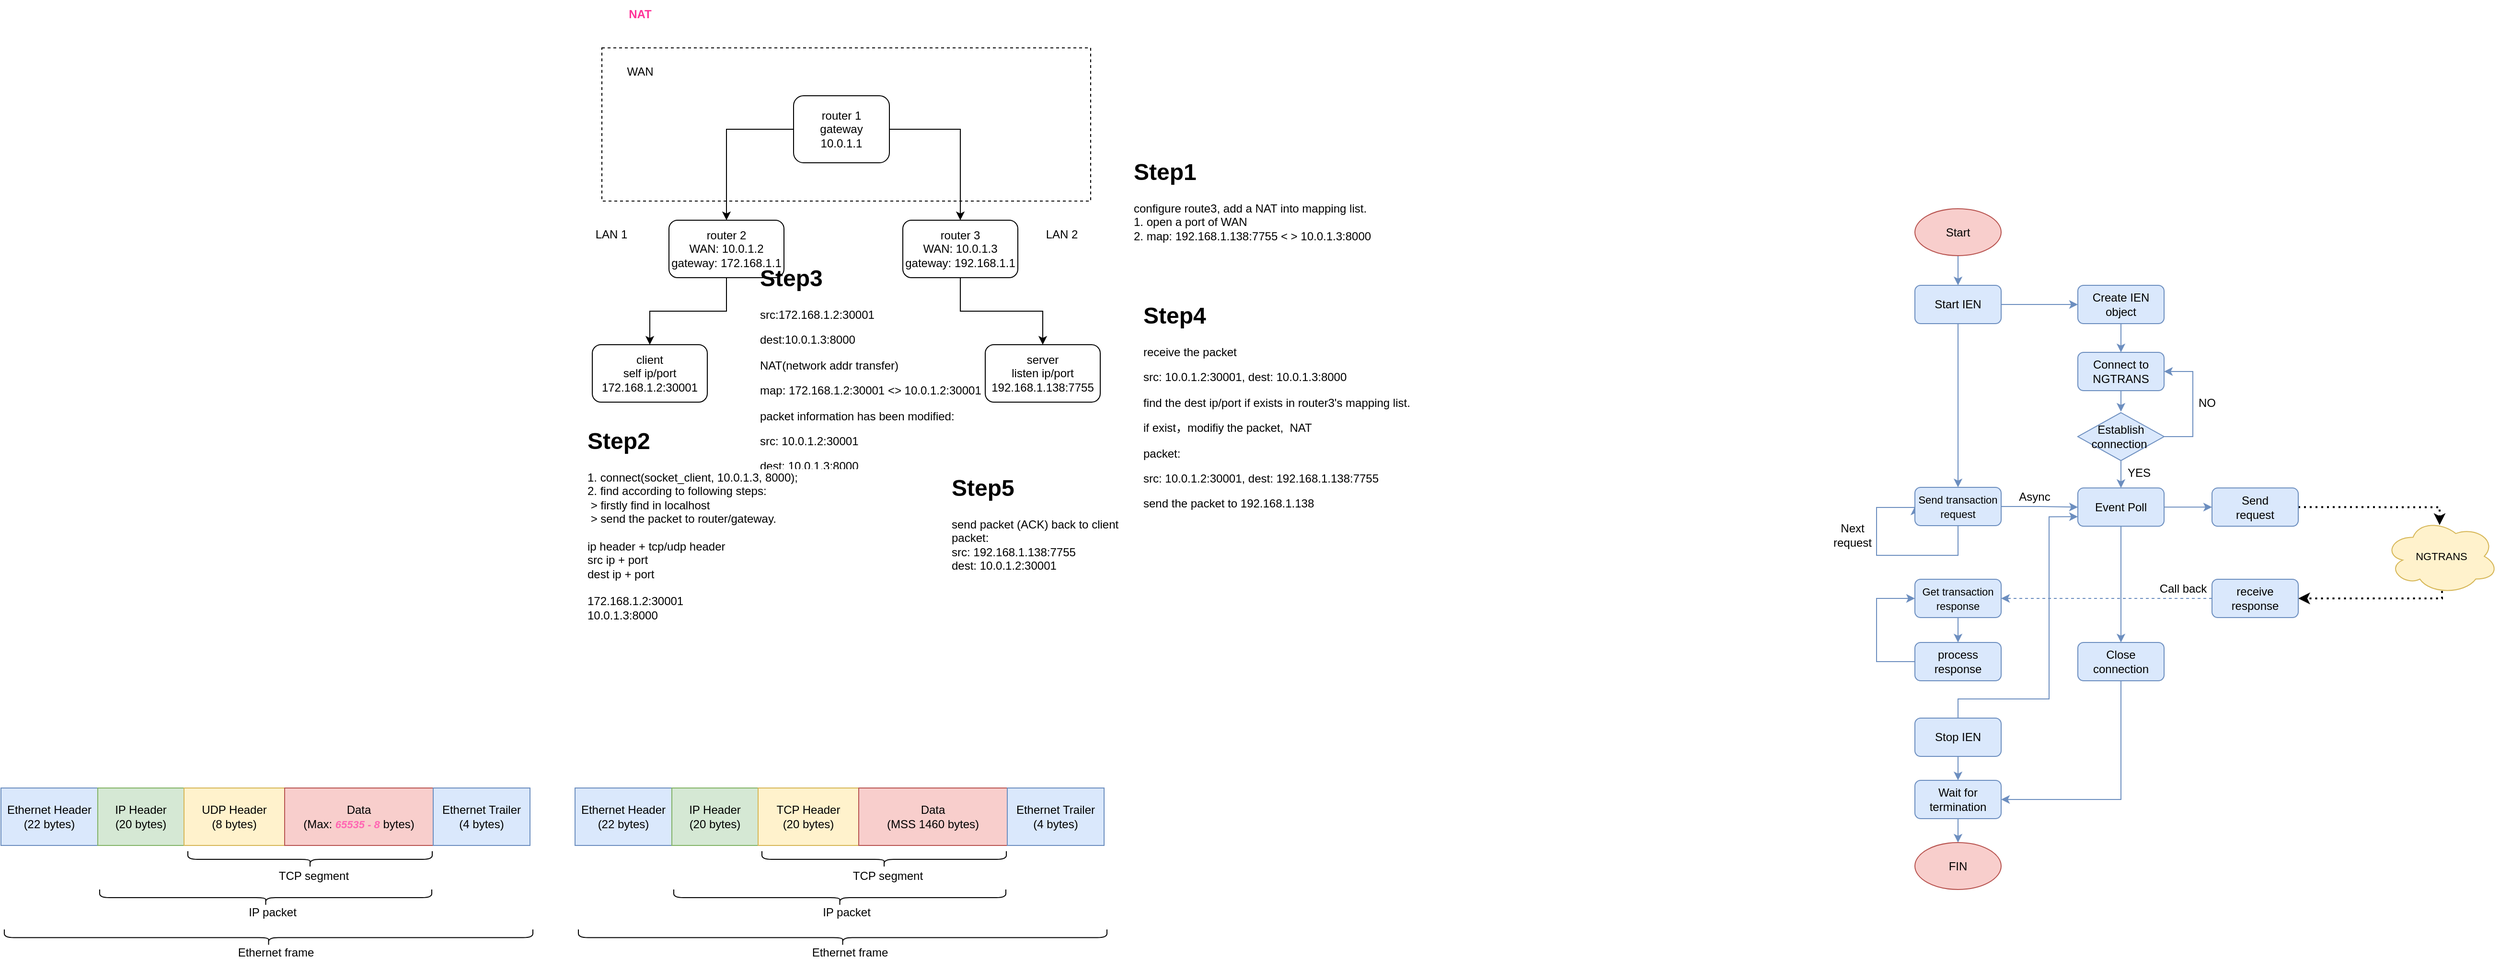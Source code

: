 <mxfile version="20.3.3" type="github">
  <diagram id="v6T6caYfrksYSBO10d0g" name="Page-1">
    <mxGraphModel dx="2221" dy="762" grid="0" gridSize="10" guides="1" tooltips="1" connect="1" arrows="1" fold="1" page="0" pageScale="1" pageWidth="827" pageHeight="1169" math="0" shadow="0">
      <root>
        <mxCell id="0" />
        <mxCell id="1" parent="0" />
        <mxCell id="7bpBVlcoPpbQ1vgJCoJ1-8" style="edgeStyle=orthogonalEdgeStyle;rounded=0;orthogonalLoop=1;jettySize=auto;html=1;exitX=0;exitY=0.5;exitDx=0;exitDy=0;entryX=0.5;entryY=0;entryDx=0;entryDy=0;" parent="1" source="7bpBVlcoPpbQ1vgJCoJ1-1" target="7bpBVlcoPpbQ1vgJCoJ1-3" edge="1">
          <mxGeometry relative="1" as="geometry" />
        </mxCell>
        <mxCell id="7bpBVlcoPpbQ1vgJCoJ1-10" style="edgeStyle=orthogonalEdgeStyle;rounded=0;orthogonalLoop=1;jettySize=auto;html=1;exitX=1;exitY=0.5;exitDx=0;exitDy=0;entryX=0.5;entryY=0;entryDx=0;entryDy=0;" parent="1" source="7bpBVlcoPpbQ1vgJCoJ1-1" target="7bpBVlcoPpbQ1vgJCoJ1-4" edge="1">
          <mxGeometry relative="1" as="geometry" />
        </mxCell>
        <mxCell id="7bpBVlcoPpbQ1vgJCoJ1-1" value="router 1&lt;br&gt;gateway&lt;br&gt;10.0.1.1" style="rounded=1;whiteSpace=wrap;html=1;" parent="1" vertex="1">
          <mxGeometry x="240" y="110" width="100" height="70" as="geometry" />
        </mxCell>
        <mxCell id="7bpBVlcoPpbQ1vgJCoJ1-9" style="edgeStyle=orthogonalEdgeStyle;rounded=0;orthogonalLoop=1;jettySize=auto;html=1;exitX=0.5;exitY=1;exitDx=0;exitDy=0;entryX=0.5;entryY=0;entryDx=0;entryDy=0;" parent="1" source="7bpBVlcoPpbQ1vgJCoJ1-3" target="7bpBVlcoPpbQ1vgJCoJ1-5" edge="1">
          <mxGeometry relative="1" as="geometry" />
        </mxCell>
        <mxCell id="7bpBVlcoPpbQ1vgJCoJ1-3" value="router 2&lt;br&gt;WAN: 10.0.1.2&lt;br&gt;gateway: 172.168.1.1" style="rounded=1;whiteSpace=wrap;html=1;" parent="1" vertex="1">
          <mxGeometry x="110" y="240" width="120" height="60" as="geometry" />
        </mxCell>
        <mxCell id="7bpBVlcoPpbQ1vgJCoJ1-11" style="edgeStyle=orthogonalEdgeStyle;rounded=0;orthogonalLoop=1;jettySize=auto;html=1;exitX=0.5;exitY=1;exitDx=0;exitDy=0;" parent="1" source="7bpBVlcoPpbQ1vgJCoJ1-4" target="7bpBVlcoPpbQ1vgJCoJ1-6" edge="1">
          <mxGeometry relative="1" as="geometry" />
        </mxCell>
        <mxCell id="7bpBVlcoPpbQ1vgJCoJ1-4" value="router 3&lt;br&gt;WAN: 10.0.1.3&lt;br&gt;gateway: 192.168.1.1" style="rounded=1;whiteSpace=wrap;html=1;" parent="1" vertex="1">
          <mxGeometry x="354" y="240" width="120" height="60" as="geometry" />
        </mxCell>
        <mxCell id="7bpBVlcoPpbQ1vgJCoJ1-5" value="client&lt;br&gt;self ip/port&lt;br&gt;172.168.1.2:30001" style="rounded=1;whiteSpace=wrap;html=1;" parent="1" vertex="1">
          <mxGeometry x="30" y="370" width="120" height="60" as="geometry" />
        </mxCell>
        <mxCell id="7bpBVlcoPpbQ1vgJCoJ1-6" value="server&lt;br&gt;listen ip/port 192.168.1.138:7755&lt;br&gt;" style="rounded=1;whiteSpace=wrap;html=1;" parent="1" vertex="1">
          <mxGeometry x="440" y="370" width="120" height="60" as="geometry" />
        </mxCell>
        <mxCell id="7bpBVlcoPpbQ1vgJCoJ1-12" value="" style="rounded=0;whiteSpace=wrap;html=1;fillColor=none;dashed=1;" parent="1" vertex="1">
          <mxGeometry x="40" y="60" width="510" height="160" as="geometry" />
        </mxCell>
        <mxCell id="7bpBVlcoPpbQ1vgJCoJ1-13" value="WAN" style="text;html=1;strokeColor=none;fillColor=none;align=center;verticalAlign=middle;whiteSpace=wrap;rounded=0;dashed=1;" parent="1" vertex="1">
          <mxGeometry x="50" y="70" width="60" height="30" as="geometry" />
        </mxCell>
        <mxCell id="7bpBVlcoPpbQ1vgJCoJ1-14" value="LAN 1" style="text;html=1;strokeColor=none;fillColor=none;align=center;verticalAlign=middle;whiteSpace=wrap;rounded=0;dashed=1;" parent="1" vertex="1">
          <mxGeometry x="20" y="240" width="60" height="30" as="geometry" />
        </mxCell>
        <mxCell id="7bpBVlcoPpbQ1vgJCoJ1-15" value="LAN 2" style="text;html=1;strokeColor=none;fillColor=none;align=center;verticalAlign=middle;whiteSpace=wrap;rounded=0;dashed=1;" parent="1" vertex="1">
          <mxGeometry x="490" y="240" width="60" height="30" as="geometry" />
        </mxCell>
        <mxCell id="7bpBVlcoPpbQ1vgJCoJ1-16" value="&lt;b&gt;&lt;font color=&quot;#ff3399&quot;&gt;NAT&lt;/font&gt;&lt;/b&gt;" style="text;html=1;strokeColor=none;fillColor=none;align=center;verticalAlign=middle;whiteSpace=wrap;rounded=0;dashed=1;" parent="1" vertex="1">
          <mxGeometry x="50" y="10" width="60" height="30" as="geometry" />
        </mxCell>
        <mxCell id="7bpBVlcoPpbQ1vgJCoJ1-18" value="&lt;h1&gt;Step1&lt;/h1&gt;&lt;div&gt;configure route3, add a NAT into mapping list.&lt;/div&gt;&lt;div&gt;1. open a port of WAN&lt;/div&gt;&lt;div&gt;2. map: 192.168.1.138:7755 &amp;lt; &amp;gt; 10.0.1.3:8000&lt;/div&gt;" style="text;html=1;strokeColor=none;fillColor=none;spacing=5;spacingTop=-20;whiteSpace=wrap;overflow=hidden;rounded=0;dashed=1;fontColor=#000000;" parent="1" vertex="1">
          <mxGeometry x="590" y="170" width="420" height="120" as="geometry" />
        </mxCell>
        <mxCell id="7bpBVlcoPpbQ1vgJCoJ1-19" value="&lt;h1&gt;Step2&lt;/h1&gt;&lt;div&gt;1. connect(socket_client, 10.0.1.3, 8000);&lt;/div&gt;&lt;div&gt;2. find according to following steps:&lt;/div&gt;&lt;div&gt;&amp;nbsp;&amp;gt; firstly find in localhost&lt;/div&gt;&lt;div&gt;&amp;nbsp;&amp;gt; send the packet to router/gateway.&lt;/div&gt;&lt;div&gt;&lt;br&gt;&lt;/div&gt;&lt;div&gt;ip header + tcp/udp header&lt;/div&gt;&lt;div&gt;src ip + port&lt;/div&gt;&lt;div&gt;dest ip + port&lt;/div&gt;&lt;div&gt;&lt;br&gt;&lt;/div&gt;&lt;div&gt;172.168.1.2:30001&lt;/div&gt;&lt;div&gt;10.0.1.3:8000&lt;/div&gt;" style="text;html=1;strokeColor=none;fillColor=none;spacing=5;spacingTop=-20;whiteSpace=wrap;overflow=hidden;rounded=0;dashed=1;fontColor=#000000;" parent="1" vertex="1">
          <mxGeometry x="20" y="451" width="260" height="219" as="geometry" />
        </mxCell>
        <mxCell id="7bpBVlcoPpbQ1vgJCoJ1-20" value="&lt;h1&gt;Step3&lt;/h1&gt;&lt;p&gt;src:172.168.1.2:30001&lt;/p&gt;&lt;p&gt;dest:10.0.1.3:8000&lt;/p&gt;&lt;p&gt;NAT(network addr transfer)&lt;/p&gt;&lt;p&gt;map: 172.168.1.2:30001 &amp;lt;&amp;gt; 10.0.1.2:30001&lt;/p&gt;&lt;p&gt;packet information has been modified:&lt;/p&gt;&lt;p&gt;src: 10.0.1.2:30001&lt;/p&gt;&lt;p&gt;dest: 10.0.1.3:8000&lt;/p&gt;&lt;p&gt;&lt;br&gt;&lt;/p&gt;" style="text;html=1;strokeColor=none;fillColor=none;spacing=5;spacingTop=-20;whiteSpace=wrap;overflow=hidden;rounded=0;dashed=1;fontColor=#000000;" parent="1" vertex="1">
          <mxGeometry x="200" y="281" width="320" height="219" as="geometry" />
        </mxCell>
        <mxCell id="7bpBVlcoPpbQ1vgJCoJ1-21" value="&lt;h1&gt;Step4&lt;/h1&gt;&lt;p&gt;receive the packet&lt;/p&gt;&lt;p&gt;src: 10.0.1.2:30001, dest: 10.0.1.3:8000&lt;/p&gt;&lt;p&gt;find the dest ip/port if exists in router3&#39;s mapping list.&lt;/p&gt;&lt;p&gt;if exist，modifiy the packet,&amp;nbsp; NAT&lt;/p&gt;&lt;p&gt;packet:&lt;/p&gt;&lt;p&gt;src: 10.0.1.2:30001, dest: 192.168.1.138:7755&lt;/p&gt;&lt;p&gt;send the packet to 192.168.1.138&lt;/p&gt;&lt;p&gt;&lt;br&gt;&lt;/p&gt;" style="text;html=1;strokeColor=none;fillColor=none;spacing=5;spacingTop=-20;whiteSpace=wrap;overflow=hidden;rounded=0;dashed=1;fontColor=#000000;" parent="1" vertex="1">
          <mxGeometry x="600" y="320" width="320" height="230" as="geometry" />
        </mxCell>
        <mxCell id="7bpBVlcoPpbQ1vgJCoJ1-22" value="&lt;h1&gt;Step5&lt;/h1&gt;&lt;div&gt;send packet (ACK) back to client&lt;/div&gt;&lt;div&gt;packet:&lt;/div&gt;&lt;div&gt;src: 192.168.1.138:7755&lt;/div&gt;&lt;div&gt;dest: 10.0.1.2:30001&amp;nbsp;&lt;/div&gt;" style="text;html=1;strokeColor=none;fillColor=none;spacing=5;spacingTop=-20;whiteSpace=wrap;overflow=hidden;rounded=0;dashed=1;fontColor=#000000;" parent="1" vertex="1">
          <mxGeometry x="400" y="500" width="220" height="120" as="geometry" />
        </mxCell>
        <mxCell id="-mfLECiSTr9w_7WeOcRc-66" style="edgeStyle=orthogonalEdgeStyle;rounded=0;orthogonalLoop=1;jettySize=auto;html=1;exitX=0.5;exitY=1;exitDx=0;exitDy=0;entryX=0.5;entryY=0;entryDx=0;entryDy=0;strokeWidth=1;fontSize=12;fillColor=#dae8fc;strokeColor=#6c8ebf;" parent="1" source="-mfLECiSTr9w_7WeOcRc-2" target="-mfLECiSTr9w_7WeOcRc-3" edge="1">
          <mxGeometry relative="1" as="geometry" />
        </mxCell>
        <mxCell id="-mfLECiSTr9w_7WeOcRc-2" value="Start" style="ellipse;whiteSpace=wrap;html=1;fillColor=#f8cecc;strokeColor=#b85450;" parent="1" vertex="1">
          <mxGeometry x="1410" y="228" width="90" height="49" as="geometry" />
        </mxCell>
        <mxCell id="-mfLECiSTr9w_7WeOcRc-9" style="edgeStyle=orthogonalEdgeStyle;rounded=0;orthogonalLoop=1;jettySize=auto;html=1;exitX=0.5;exitY=1;exitDx=0;exitDy=0;entryX=0.5;entryY=0;entryDx=0;entryDy=0;fillColor=#dae8fc;strokeColor=#6c8ebf;" parent="1" source="-mfLECiSTr9w_7WeOcRc-3" target="-mfLECiSTr9w_7WeOcRc-13" edge="1">
          <mxGeometry relative="1" as="geometry">
            <mxPoint x="1455" y="370" as="targetPoint" />
          </mxGeometry>
        </mxCell>
        <mxCell id="-mfLECiSTr9w_7WeOcRc-27" style="edgeStyle=orthogonalEdgeStyle;rounded=0;orthogonalLoop=1;jettySize=auto;html=1;exitX=1;exitY=0.5;exitDx=0;exitDy=0;entryX=0;entryY=0.5;entryDx=0;entryDy=0;fontSize=11;fillColor=#dae8fc;strokeColor=#6c8ebf;" parent="1" source="-mfLECiSTr9w_7WeOcRc-3" target="-mfLECiSTr9w_7WeOcRc-26" edge="1">
          <mxGeometry relative="1" as="geometry" />
        </mxCell>
        <mxCell id="-mfLECiSTr9w_7WeOcRc-3" value="Start IEN" style="rounded=1;whiteSpace=wrap;html=1;fillColor=#dae8fc;strokeColor=#6c8ebf;" parent="1" vertex="1">
          <mxGeometry x="1410" y="308" width="90" height="40" as="geometry" />
        </mxCell>
        <mxCell id="-mfLECiSTr9w_7WeOcRc-12" value="YES" style="text;html=1;strokeColor=none;fillColor=none;align=center;verticalAlign=middle;whiteSpace=wrap;rounded=0;" parent="1" vertex="1">
          <mxGeometry x="1619" y="494" width="50" height="20" as="geometry" />
        </mxCell>
        <mxCell id="-mfLECiSTr9w_7WeOcRc-32" style="edgeStyle=orthogonalEdgeStyle;rounded=0;orthogonalLoop=1;jettySize=auto;html=1;exitX=0.5;exitY=1;exitDx=0;exitDy=0;fontSize=11;entryX=0;entryY=0.5;entryDx=0;entryDy=0;fillColor=#dae8fc;strokeColor=#6c8ebf;" parent="1" source="-mfLECiSTr9w_7WeOcRc-13" target="-mfLECiSTr9w_7WeOcRc-13" edge="1">
          <mxGeometry relative="1" as="geometry">
            <mxPoint x="1400" y="540" as="targetPoint" />
            <Array as="points">
              <mxPoint x="1455" y="590" />
              <mxPoint x="1370" y="590" />
              <mxPoint x="1370" y="540" />
            </Array>
          </mxGeometry>
        </mxCell>
        <mxCell id="-mfLECiSTr9w_7WeOcRc-55" style="edgeStyle=orthogonalEdgeStyle;rounded=0;orthogonalLoop=1;jettySize=auto;html=1;exitX=1;exitY=0.5;exitDx=0;exitDy=0;entryX=0;entryY=0.5;entryDx=0;entryDy=0;fontSize=12;fillColor=#dae8fc;strokeColor=#6c8ebf;" parent="1" source="-mfLECiSTr9w_7WeOcRc-13" target="-mfLECiSTr9w_7WeOcRc-52" edge="1">
          <mxGeometry relative="1" as="geometry" />
        </mxCell>
        <mxCell id="-mfLECiSTr9w_7WeOcRc-13" value="&lt;font style=&quot;font-size: 11px;&quot;&gt;Send transaction request&lt;/font&gt;" style="rounded=1;whiteSpace=wrap;html=1;fillColor=#dae8fc;strokeColor=#6c8ebf;" parent="1" vertex="1">
          <mxGeometry x="1410" y="519" width="90" height="40" as="geometry" />
        </mxCell>
        <mxCell id="-mfLECiSTr9w_7WeOcRc-20" style="edgeStyle=orthogonalEdgeStyle;rounded=0;orthogonalLoop=1;jettySize=auto;html=1;exitX=0.5;exitY=1;exitDx=0;exitDy=0;fillColor=#dae8fc;strokeColor=#6c8ebf;" parent="1" source="-mfLECiSTr9w_7WeOcRc-21" edge="1">
          <mxGeometry relative="1" as="geometry">
            <mxPoint x="1625" y="440" as="targetPoint" />
          </mxGeometry>
        </mxCell>
        <mxCell id="-mfLECiSTr9w_7WeOcRc-21" value="Connect to NGTRANS" style="rounded=1;whiteSpace=wrap;html=1;fillColor=#dae8fc;strokeColor=#6c8ebf;" parent="1" vertex="1">
          <mxGeometry x="1580" y="378" width="90" height="40" as="geometry" />
        </mxCell>
        <mxCell id="-mfLECiSTr9w_7WeOcRc-25" style="edgeStyle=orthogonalEdgeStyle;rounded=0;orthogonalLoop=1;jettySize=auto;html=1;exitX=1;exitY=0.5;exitDx=0;exitDy=0;entryX=1;entryY=0.5;entryDx=0;entryDy=0;fontSize=11;fillColor=#dae8fc;strokeColor=#6c8ebf;" parent="1" source="-mfLECiSTr9w_7WeOcRc-23" target="-mfLECiSTr9w_7WeOcRc-21" edge="1">
          <mxGeometry relative="1" as="geometry">
            <Array as="points">
              <mxPoint x="1700" y="466" />
              <mxPoint x="1700" y="398" />
            </Array>
          </mxGeometry>
        </mxCell>
        <mxCell id="-mfLECiSTr9w_7WeOcRc-54" style="edgeStyle=orthogonalEdgeStyle;rounded=0;orthogonalLoop=1;jettySize=auto;html=1;exitX=0.5;exitY=1;exitDx=0;exitDy=0;entryX=0.5;entryY=0;entryDx=0;entryDy=0;fontSize=12;fillColor=#dae8fc;strokeColor=#6c8ebf;" parent="1" source="-mfLECiSTr9w_7WeOcRc-23" target="-mfLECiSTr9w_7WeOcRc-52" edge="1">
          <mxGeometry relative="1" as="geometry" />
        </mxCell>
        <mxCell id="-mfLECiSTr9w_7WeOcRc-23" value="Establish connection&amp;nbsp;" style="rhombus;whiteSpace=wrap;html=1;fillColor=#dae8fc;strokeColor=#6c8ebf;" parent="1" vertex="1">
          <mxGeometry x="1580" y="441" width="90" height="50" as="geometry" />
        </mxCell>
        <mxCell id="-mfLECiSTr9w_7WeOcRc-24" value="NO" style="text;html=1;strokeColor=none;fillColor=none;align=center;verticalAlign=middle;whiteSpace=wrap;rounded=0;" parent="1" vertex="1">
          <mxGeometry x="1690" y="421" width="50" height="20" as="geometry" />
        </mxCell>
        <mxCell id="-mfLECiSTr9w_7WeOcRc-28" style="edgeStyle=orthogonalEdgeStyle;rounded=0;orthogonalLoop=1;jettySize=auto;html=1;exitX=0.5;exitY=1;exitDx=0;exitDy=0;entryX=0.5;entryY=0;entryDx=0;entryDy=0;fontSize=11;fillColor=#dae8fc;strokeColor=#6c8ebf;" parent="1" source="-mfLECiSTr9w_7WeOcRc-26" target="-mfLECiSTr9w_7WeOcRc-21" edge="1">
          <mxGeometry relative="1" as="geometry" />
        </mxCell>
        <mxCell id="-mfLECiSTr9w_7WeOcRc-26" value="Create IEN object" style="rounded=1;whiteSpace=wrap;html=1;fillColor=#dae8fc;strokeColor=#6c8ebf;" parent="1" vertex="1">
          <mxGeometry x="1580" y="308" width="90" height="40" as="geometry" />
        </mxCell>
        <mxCell id="-mfLECiSTr9w_7WeOcRc-43" style="edgeStyle=orthogonalEdgeStyle;rounded=0;orthogonalLoop=1;jettySize=auto;html=1;exitX=0.5;exitY=1;exitDx=0;exitDy=0;entryX=0.5;entryY=0;entryDx=0;entryDy=0;fontSize=12;fillColor=#dae8fc;strokeColor=#6c8ebf;" parent="1" source="-mfLECiSTr9w_7WeOcRc-31" target="-mfLECiSTr9w_7WeOcRc-42" edge="1">
          <mxGeometry relative="1" as="geometry" />
        </mxCell>
        <mxCell id="-mfLECiSTr9w_7WeOcRc-31" value="&lt;font style=&quot;font-size: 11px;&quot;&gt;Get transaction response&lt;/font&gt;" style="rounded=1;whiteSpace=wrap;html=1;fillColor=#dae8fc;strokeColor=#6c8ebf;" parent="1" vertex="1">
          <mxGeometry x="1410" y="615" width="90" height="40" as="geometry" />
        </mxCell>
        <mxCell id="-mfLECiSTr9w_7WeOcRc-34" value="Next request" style="text;html=1;strokeColor=none;fillColor=none;align=center;verticalAlign=middle;whiteSpace=wrap;rounded=0;" parent="1" vertex="1">
          <mxGeometry x="1320" y="559" width="50" height="20" as="geometry" />
        </mxCell>
        <mxCell id="-mfLECiSTr9w_7WeOcRc-40" value="Async" style="text;html=1;strokeColor=none;fillColor=none;align=center;verticalAlign=middle;whiteSpace=wrap;rounded=0;" parent="1" vertex="1">
          <mxGeometry x="1510" y="519" width="50" height="20" as="geometry" />
        </mxCell>
        <mxCell id="-mfLECiSTr9w_7WeOcRc-44" style="edgeStyle=orthogonalEdgeStyle;rounded=0;orthogonalLoop=1;jettySize=auto;html=1;exitX=0;exitY=0.5;exitDx=0;exitDy=0;entryX=0;entryY=0.5;entryDx=0;entryDy=0;fontSize=12;fillColor=#dae8fc;strokeColor=#6c8ebf;" parent="1" source="-mfLECiSTr9w_7WeOcRc-42" target="-mfLECiSTr9w_7WeOcRc-31" edge="1">
          <mxGeometry relative="1" as="geometry">
            <Array as="points">
              <mxPoint x="1370" y="701" />
              <mxPoint x="1370" y="635" />
            </Array>
          </mxGeometry>
        </mxCell>
        <mxCell id="-mfLECiSTr9w_7WeOcRc-42" value="&lt;font style=&quot;font-size: 12px;&quot;&gt;process &lt;br&gt;response&lt;/font&gt;" style="rounded=1;whiteSpace=wrap;html=1;fillColor=#dae8fc;strokeColor=#6c8ebf;" parent="1" vertex="1">
          <mxGeometry x="1410" y="681" width="90" height="40" as="geometry" />
        </mxCell>
        <mxCell id="-mfLECiSTr9w_7WeOcRc-45" value="Call back" style="text;html=1;strokeColor=none;fillColor=none;align=center;verticalAlign=middle;whiteSpace=wrap;rounded=0;" parent="1" vertex="1">
          <mxGeometry x="1660" y="615" width="60" height="20" as="geometry" />
        </mxCell>
        <mxCell id="-mfLECiSTr9w_7WeOcRc-60" style="edgeStyle=orthogonalEdgeStyle;rounded=0;orthogonalLoop=1;jettySize=auto;html=1;exitX=0.5;exitY=0;exitDx=0;exitDy=0;entryX=0;entryY=0.75;entryDx=0;entryDy=0;fontSize=12;fillColor=#dae8fc;strokeColor=#6c8ebf;" parent="1" source="-mfLECiSTr9w_7WeOcRc-46" target="-mfLECiSTr9w_7WeOcRc-52" edge="1">
          <mxGeometry relative="1" as="geometry">
            <Array as="points">
              <mxPoint x="1455" y="740" />
              <mxPoint x="1550" y="740" />
              <mxPoint x="1550" y="550" />
            </Array>
          </mxGeometry>
        </mxCell>
        <mxCell id="-mfLECiSTr9w_7WeOcRc-65" style="edgeStyle=orthogonalEdgeStyle;rounded=0;orthogonalLoop=1;jettySize=auto;html=1;exitX=0.5;exitY=1;exitDx=0;exitDy=0;entryX=0.5;entryY=0;entryDx=0;entryDy=0;strokeWidth=1;fontSize=12;fillColor=#dae8fc;strokeColor=#6c8ebf;" parent="1" source="-mfLECiSTr9w_7WeOcRc-46" target="-mfLECiSTr9w_7WeOcRc-61" edge="1">
          <mxGeometry relative="1" as="geometry" />
        </mxCell>
        <mxCell id="-mfLECiSTr9w_7WeOcRc-46" value="Stop IEN" style="rounded=1;whiteSpace=wrap;html=1;fillColor=#dae8fc;strokeColor=#6c8ebf;" parent="1" vertex="1">
          <mxGeometry x="1410" y="760" width="90" height="40" as="geometry" />
        </mxCell>
        <mxCell id="-mfLECiSTr9w_7WeOcRc-47" style="edgeStyle=orthogonalEdgeStyle;rounded=0;orthogonalLoop=1;jettySize=auto;html=1;exitX=1;exitY=0.5;exitDx=0;exitDy=0;fontSize=11;entryX=0.483;entryY=0.088;entryDx=0;entryDy=0;entryPerimeter=0;dashed=1;dashPattern=1 2;strokeWidth=2;" parent="1" source="-mfLECiSTr9w_7WeOcRc-48" target="-mfLECiSTr9w_7WeOcRc-50" edge="1">
          <mxGeometry relative="1" as="geometry">
            <mxPoint x="1959" y="540.67" as="targetPoint" />
            <mxPoint x="1789" y="539.67" as="sourcePoint" />
            <Array as="points">
              <mxPoint x="1958" y="540" />
            </Array>
          </mxGeometry>
        </mxCell>
        <mxCell id="-mfLECiSTr9w_7WeOcRc-48" value="Send&lt;br&gt;request" style="rounded=1;whiteSpace=wrap;html=1;fillColor=#dae8fc;strokeColor=#6c8ebf;" parent="1" vertex="1">
          <mxGeometry x="1720" y="519.67" width="90" height="40" as="geometry" />
        </mxCell>
        <mxCell id="-mfLECiSTr9w_7WeOcRc-49" style="edgeStyle=orthogonalEdgeStyle;rounded=0;orthogonalLoop=1;jettySize=auto;html=1;exitX=0.55;exitY=0.95;exitDx=0;exitDy=0;exitPerimeter=0;entryX=1;entryY=0.5;entryDx=0;entryDy=0;fontSize=11;dashed=1;dashPattern=1 2;strokeWidth=2;" parent="1" target="-mfLECiSTr9w_7WeOcRc-51" edge="1">
          <mxGeometry relative="1" as="geometry">
            <mxPoint x="1790" y="635.67" as="targetPoint" />
            <Array as="points">
              <mxPoint x="1960" y="615" />
              <mxPoint x="1960" y="635" />
            </Array>
            <mxPoint x="1965.45" y="614.703" as="sourcePoint" />
          </mxGeometry>
        </mxCell>
        <mxCell id="-mfLECiSTr9w_7WeOcRc-50" value="NGTRANS" style="ellipse;shape=cloud;whiteSpace=wrap;html=1;fontSize=11;fillColor=#fff2cc;strokeColor=#d6b656;" parent="1" vertex="1">
          <mxGeometry x="1900" y="551.34" width="119" height="79.33" as="geometry" />
        </mxCell>
        <mxCell id="-mfLECiSTr9w_7WeOcRc-57" style="edgeStyle=orthogonalEdgeStyle;rounded=0;orthogonalLoop=1;jettySize=auto;html=1;exitX=0;exitY=0.5;exitDx=0;exitDy=0;entryX=1;entryY=0.5;entryDx=0;entryDy=0;fontSize=12;dashed=1;fillColor=#dae8fc;strokeColor=#6c8ebf;" parent="1" source="-mfLECiSTr9w_7WeOcRc-51" target="-mfLECiSTr9w_7WeOcRc-31" edge="1">
          <mxGeometry relative="1" as="geometry" />
        </mxCell>
        <mxCell id="-mfLECiSTr9w_7WeOcRc-51" value="receive response" style="rounded=1;whiteSpace=wrap;html=1;fillColor=#dae8fc;strokeColor=#6c8ebf;" parent="1" vertex="1">
          <mxGeometry x="1720" y="615" width="90" height="40" as="geometry" />
        </mxCell>
        <mxCell id="-mfLECiSTr9w_7WeOcRc-56" style="edgeStyle=orthogonalEdgeStyle;rounded=0;orthogonalLoop=1;jettySize=auto;html=1;exitX=1;exitY=0.5;exitDx=0;exitDy=0;entryX=0;entryY=0.5;entryDx=0;entryDy=0;fontSize=12;fillColor=#dae8fc;strokeColor=#6c8ebf;" parent="1" source="-mfLECiSTr9w_7WeOcRc-52" target="-mfLECiSTr9w_7WeOcRc-48" edge="1">
          <mxGeometry relative="1" as="geometry" />
        </mxCell>
        <mxCell id="-mfLECiSTr9w_7WeOcRc-59" style="edgeStyle=orthogonalEdgeStyle;rounded=0;orthogonalLoop=1;jettySize=auto;html=1;exitX=0.5;exitY=1;exitDx=0;exitDy=0;entryX=0.5;entryY=0;entryDx=0;entryDy=0;fontSize=12;fillColor=#dae8fc;strokeColor=#6c8ebf;" parent="1" source="-mfLECiSTr9w_7WeOcRc-52" target="-mfLECiSTr9w_7WeOcRc-58" edge="1">
          <mxGeometry relative="1" as="geometry" />
        </mxCell>
        <mxCell id="-mfLECiSTr9w_7WeOcRc-52" value="Event Poll" style="rounded=1;whiteSpace=wrap;html=1;fillColor=#dae8fc;strokeColor=#6c8ebf;" parent="1" vertex="1">
          <mxGeometry x="1580" y="519.67" width="90" height="40" as="geometry" />
        </mxCell>
        <mxCell id="-mfLECiSTr9w_7WeOcRc-62" style="edgeStyle=orthogonalEdgeStyle;rounded=0;orthogonalLoop=1;jettySize=auto;html=1;exitX=0.5;exitY=1;exitDx=0;exitDy=0;entryX=1;entryY=0.5;entryDx=0;entryDy=0;fontSize=12;fillColor=#dae8fc;strokeColor=#6c8ebf;" parent="1" source="-mfLECiSTr9w_7WeOcRc-58" target="-mfLECiSTr9w_7WeOcRc-61" edge="1">
          <mxGeometry relative="1" as="geometry" />
        </mxCell>
        <mxCell id="-mfLECiSTr9w_7WeOcRc-58" value="Close&lt;br&gt;connection" style="rounded=1;whiteSpace=wrap;html=1;fillColor=#dae8fc;strokeColor=#6c8ebf;" parent="1" vertex="1">
          <mxGeometry x="1580" y="681" width="90" height="40" as="geometry" />
        </mxCell>
        <mxCell id="-mfLECiSTr9w_7WeOcRc-64" style="edgeStyle=orthogonalEdgeStyle;rounded=0;orthogonalLoop=1;jettySize=auto;html=1;exitX=0.5;exitY=1;exitDx=0;exitDy=0;entryX=0.5;entryY=0;entryDx=0;entryDy=0;fontSize=12;fillColor=#dae8fc;strokeColor=#6c8ebf;" parent="1" source="-mfLECiSTr9w_7WeOcRc-61" target="-mfLECiSTr9w_7WeOcRc-63" edge="1">
          <mxGeometry relative="1" as="geometry" />
        </mxCell>
        <mxCell id="-mfLECiSTr9w_7WeOcRc-61" value="Wait for termination" style="rounded=1;whiteSpace=wrap;html=1;fillColor=#dae8fc;strokeColor=#6c8ebf;" parent="1" vertex="1">
          <mxGeometry x="1410" y="825" width="90" height="40" as="geometry" />
        </mxCell>
        <mxCell id="-mfLECiSTr9w_7WeOcRc-63" value="FIN" style="ellipse;whiteSpace=wrap;html=1;fillColor=#f8cecc;strokeColor=#b85450;" parent="1" vertex="1">
          <mxGeometry x="1410" y="890" width="90" height="49" as="geometry" />
        </mxCell>
        <mxCell id="lbVrBWOFcBqr0D0UNL_w-1" value="Ethernet Header&lt;br&gt;(22 bytes)" style="rounded=0;whiteSpace=wrap;html=1;fillColor=#dae8fc;strokeColor=#6c8ebf;" vertex="1" parent="1">
          <mxGeometry x="12" y="833" width="101" height="60" as="geometry" />
        </mxCell>
        <mxCell id="lbVrBWOFcBqr0D0UNL_w-2" value="IP Header&lt;br&gt;(20 bytes)" style="rounded=0;whiteSpace=wrap;html=1;fillColor=#d5e8d4;strokeColor=#82b366;" vertex="1" parent="1">
          <mxGeometry x="113" y="833" width="90" height="60" as="geometry" />
        </mxCell>
        <mxCell id="lbVrBWOFcBqr0D0UNL_w-3" value="TCP Header&lt;br&gt;(20 bytes)" style="rounded=0;whiteSpace=wrap;html=1;fillColor=#fff2cc;strokeColor=#d6b656;" vertex="1" parent="1">
          <mxGeometry x="203" y="833" width="105" height="60" as="geometry" />
        </mxCell>
        <mxCell id="lbVrBWOFcBqr0D0UNL_w-4" value="Data&lt;br&gt;(MSS 1460 bytes)" style="rounded=0;whiteSpace=wrap;html=1;fillColor=#f8cecc;strokeColor=#b85450;" vertex="1" parent="1">
          <mxGeometry x="308" y="833" width="155" height="60" as="geometry" />
        </mxCell>
        <mxCell id="lbVrBWOFcBqr0D0UNL_w-5" value="" style="shape=curlyBracket;whiteSpace=wrap;html=1;rounded=1;flipH=1;size=0.5;rotation=90;" vertex="1" parent="1">
          <mxGeometry x="326" y="780" width="17" height="255" as="geometry" />
        </mxCell>
        <mxCell id="lbVrBWOFcBqr0D0UNL_w-7" value="TCP segment" style="text;html=1;strokeColor=none;fillColor=none;align=center;verticalAlign=middle;whiteSpace=wrap;rounded=0;" vertex="1" parent="1">
          <mxGeometry x="296" y="910" width="85" height="30" as="geometry" />
        </mxCell>
        <mxCell id="lbVrBWOFcBqr0D0UNL_w-8" value="Ethernet Trailer&lt;br&gt;(4 bytes)" style="rounded=0;whiteSpace=wrap;html=1;fillColor=#dae8fc;strokeColor=#6c8ebf;" vertex="1" parent="1">
          <mxGeometry x="463" y="833" width="101" height="60" as="geometry" />
        </mxCell>
        <mxCell id="lbVrBWOFcBqr0D0UNL_w-9" value="" style="shape=curlyBracket;whiteSpace=wrap;html=1;rounded=1;flipH=1;size=0.5;rotation=90;" vertex="1" parent="1">
          <mxGeometry x="279.75" y="774.25" width="17" height="346.5" as="geometry" />
        </mxCell>
        <mxCell id="lbVrBWOFcBqr0D0UNL_w-10" value="IP packet" style="text;html=1;strokeColor=none;fillColor=none;align=center;verticalAlign=middle;whiteSpace=wrap;rounded=0;" vertex="1" parent="1">
          <mxGeometry x="252.5" y="948" width="85" height="30" as="geometry" />
        </mxCell>
        <mxCell id="lbVrBWOFcBqr0D0UNL_w-11" value="" style="shape=curlyBracket;whiteSpace=wrap;html=1;rounded=1;flipH=1;size=0.5;rotation=90;fontStyle=1" vertex="1" parent="1">
          <mxGeometry x="282.75" y="713.5" width="17" height="551.5" as="geometry" />
        </mxCell>
        <mxCell id="lbVrBWOFcBqr0D0UNL_w-12" value="&lt;span style=&quot;font-weight: normal;&quot;&gt;Ethernet frame&lt;/span&gt;" style="text;html=1;strokeColor=none;fillColor=none;align=center;verticalAlign=middle;whiteSpace=wrap;rounded=0;fontStyle=1" vertex="1" parent="1">
          <mxGeometry x="252.5" y="990" width="91.5" height="30" as="geometry" />
        </mxCell>
        <mxCell id="lbVrBWOFcBqr0D0UNL_w-13" value="Ethernet Header&lt;br&gt;(22 bytes)" style="rounded=0;whiteSpace=wrap;html=1;fillColor=#dae8fc;strokeColor=#6c8ebf;" vertex="1" parent="1">
          <mxGeometry x="-587" y="833" width="101" height="60" as="geometry" />
        </mxCell>
        <mxCell id="lbVrBWOFcBqr0D0UNL_w-14" value="IP Header&lt;br&gt;(20 bytes)" style="rounded=0;whiteSpace=wrap;html=1;fillColor=#d5e8d4;strokeColor=#82b366;" vertex="1" parent="1">
          <mxGeometry x="-486" y="833" width="90" height="60" as="geometry" />
        </mxCell>
        <mxCell id="lbVrBWOFcBqr0D0UNL_w-15" value="UDP Header&lt;br&gt;(8 bytes)" style="rounded=0;whiteSpace=wrap;html=1;fillColor=#fff2cc;strokeColor=#d6b656;" vertex="1" parent="1">
          <mxGeometry x="-396" y="833" width="105" height="60" as="geometry" />
        </mxCell>
        <mxCell id="lbVrBWOFcBqr0D0UNL_w-16" value="Data&lt;br&gt;(Max: &lt;font color=&quot;#ff66b3&quot; style=&quot;font-size: 11px;&quot;&gt;&lt;b&gt;&lt;i&gt;65535 - 8&lt;/i&gt;&lt;/b&gt;&lt;/font&gt; bytes)" style="rounded=0;whiteSpace=wrap;html=1;fillColor=#f8cecc;strokeColor=#b85450;" vertex="1" parent="1">
          <mxGeometry x="-291" y="833" width="155" height="60" as="geometry" />
        </mxCell>
        <mxCell id="lbVrBWOFcBqr0D0UNL_w-17" value="" style="shape=curlyBracket;whiteSpace=wrap;html=1;rounded=1;flipH=1;size=0.5;rotation=90;" vertex="1" parent="1">
          <mxGeometry x="-273" y="780" width="17" height="255" as="geometry" />
        </mxCell>
        <mxCell id="lbVrBWOFcBqr0D0UNL_w-18" value="TCP segment" style="text;html=1;strokeColor=none;fillColor=none;align=center;verticalAlign=middle;whiteSpace=wrap;rounded=0;" vertex="1" parent="1">
          <mxGeometry x="-303" y="910" width="85" height="30" as="geometry" />
        </mxCell>
        <mxCell id="lbVrBWOFcBqr0D0UNL_w-19" value="Ethernet Trailer&lt;br&gt;(4 bytes)" style="rounded=0;whiteSpace=wrap;html=1;fillColor=#dae8fc;strokeColor=#6c8ebf;" vertex="1" parent="1">
          <mxGeometry x="-136" y="833" width="101" height="60" as="geometry" />
        </mxCell>
        <mxCell id="lbVrBWOFcBqr0D0UNL_w-20" value="" style="shape=curlyBracket;whiteSpace=wrap;html=1;rounded=1;flipH=1;size=0.5;rotation=90;" vertex="1" parent="1">
          <mxGeometry x="-319.25" y="774.25" width="17" height="346.5" as="geometry" />
        </mxCell>
        <mxCell id="lbVrBWOFcBqr0D0UNL_w-21" value="IP packet" style="text;html=1;strokeColor=none;fillColor=none;align=center;verticalAlign=middle;whiteSpace=wrap;rounded=0;" vertex="1" parent="1">
          <mxGeometry x="-346.5" y="948" width="85" height="30" as="geometry" />
        </mxCell>
        <mxCell id="lbVrBWOFcBqr0D0UNL_w-22" value="" style="shape=curlyBracket;whiteSpace=wrap;html=1;rounded=1;flipH=1;size=0.5;rotation=90;fontStyle=1" vertex="1" parent="1">
          <mxGeometry x="-316.25" y="713.5" width="17" height="551.5" as="geometry" />
        </mxCell>
        <mxCell id="lbVrBWOFcBqr0D0UNL_w-23" value="&lt;span style=&quot;font-weight: normal;&quot;&gt;Ethernet frame&lt;/span&gt;" style="text;html=1;strokeColor=none;fillColor=none;align=center;verticalAlign=middle;whiteSpace=wrap;rounded=0;fontStyle=1" vertex="1" parent="1">
          <mxGeometry x="-346.5" y="990" width="91.5" height="30" as="geometry" />
        </mxCell>
      </root>
    </mxGraphModel>
  </diagram>
</mxfile>
